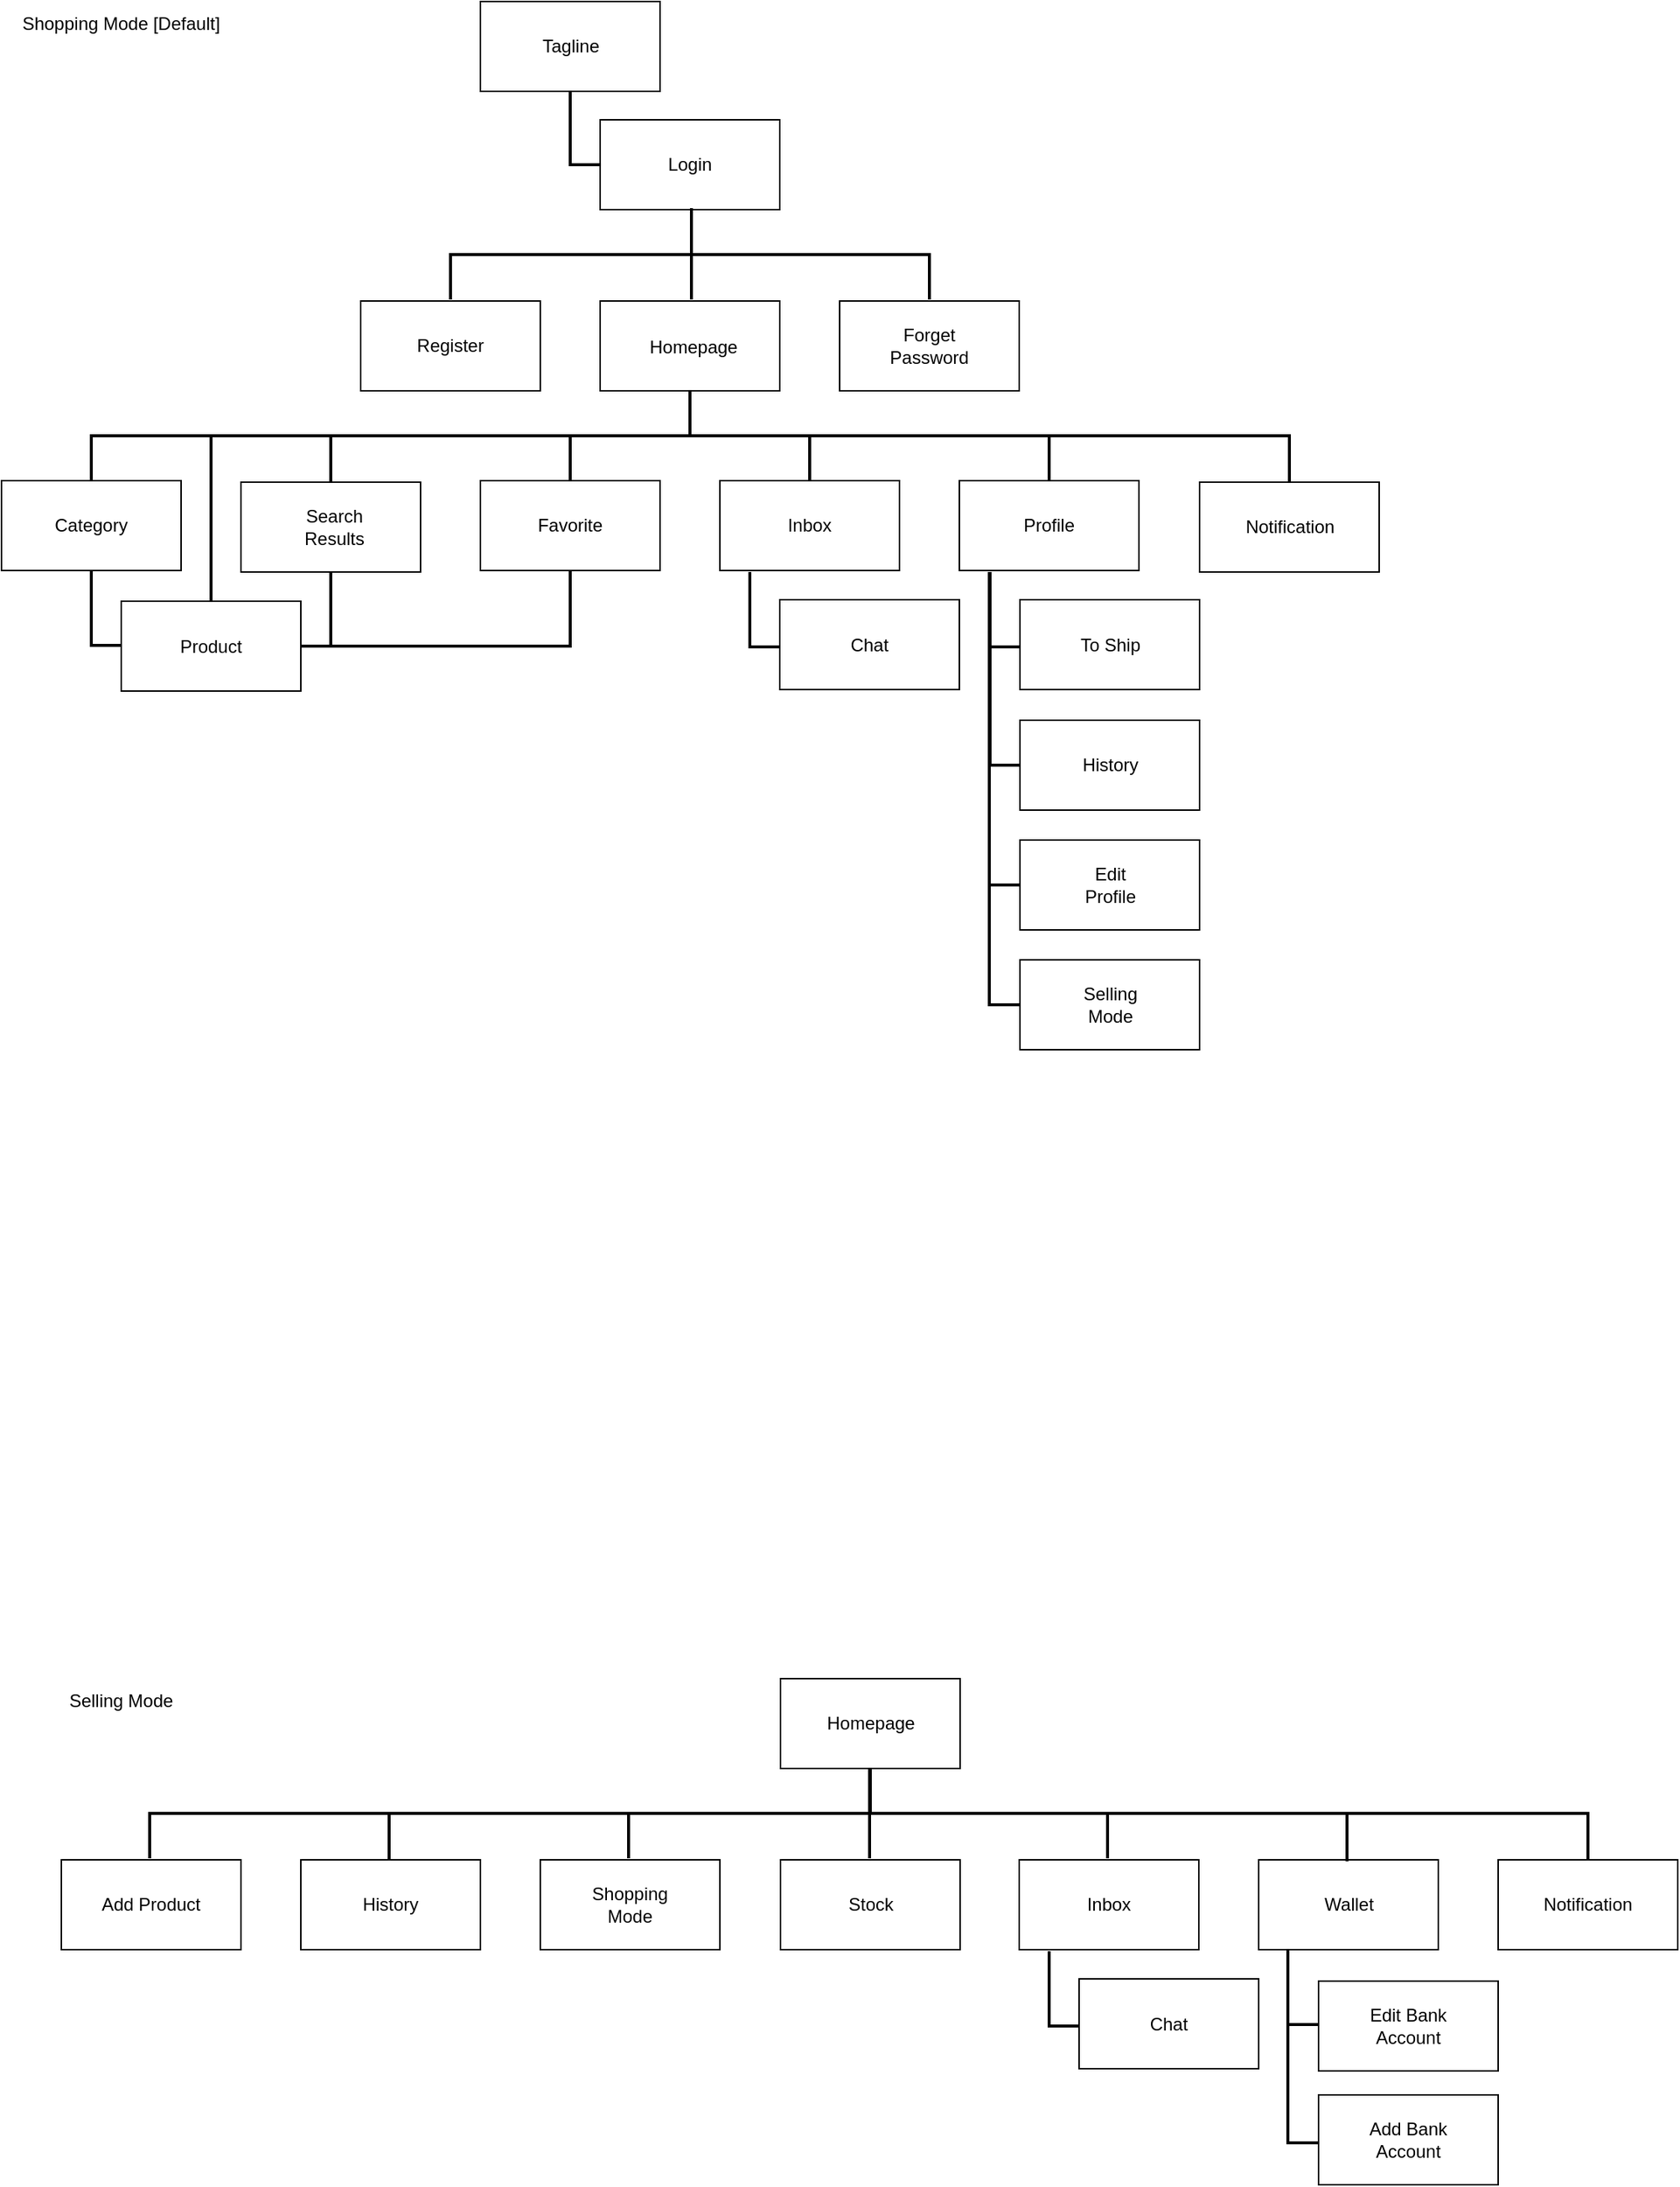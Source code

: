<mxfile version="23.0.2" type="device">
  <diagram name="Page-1" id="lIRqyHxC0R3AH6KVQ2DP">
    <mxGraphModel dx="2726" dy="1780" grid="1" gridSize="10" guides="1" tooltips="1" connect="1" arrows="1" fold="1" page="1" pageScale="1" pageWidth="1654" pageHeight="1169" math="0" shadow="0">
      <root>
        <mxCell id="0" />
        <mxCell id="1" parent="0" />
        <mxCell id="brxClrzuQZExlbl_WFOc-2" value="" style="rounded=0;whiteSpace=wrap;html=1;" parent="1" vertex="1">
          <mxGeometry x="400" y="80" width="120" height="60" as="geometry" />
        </mxCell>
        <mxCell id="brxClrzuQZExlbl_WFOc-3" value="Tagline" style="text;html=1;strokeColor=none;fillColor=none;align=center;verticalAlign=middle;whiteSpace=wrap;rounded=0;" parent="1" vertex="1">
          <mxGeometry x="431.5" y="95" width="57" height="30" as="geometry" />
        </mxCell>
        <mxCell id="brxClrzuQZExlbl_WFOc-4" value="" style="rounded=0;whiteSpace=wrap;html=1;" parent="1" vertex="1">
          <mxGeometry x="480" y="159" width="120" height="60" as="geometry" />
        </mxCell>
        <mxCell id="brxClrzuQZExlbl_WFOc-5" value="Login" style="text;html=1;strokeColor=none;fillColor=none;align=center;verticalAlign=middle;whiteSpace=wrap;rounded=0;" parent="1" vertex="1">
          <mxGeometry x="510" y="174" width="60" height="30" as="geometry" />
        </mxCell>
        <mxCell id="brxClrzuQZExlbl_WFOc-6" value="" style="rounded=0;whiteSpace=wrap;html=1;" parent="1" vertex="1">
          <mxGeometry x="320" y="280" width="120" height="60" as="geometry" />
        </mxCell>
        <mxCell id="brxClrzuQZExlbl_WFOc-7" value="Register" style="text;html=1;strokeColor=none;fillColor=none;align=center;verticalAlign=middle;whiteSpace=wrap;rounded=0;" parent="1" vertex="1">
          <mxGeometry x="350" y="295" width="60" height="30" as="geometry" />
        </mxCell>
        <mxCell id="brxClrzuQZExlbl_WFOc-8" value="" style="rounded=0;whiteSpace=wrap;html=1;" parent="1" vertex="1">
          <mxGeometry x="480" y="280" width="120" height="60" as="geometry" />
        </mxCell>
        <mxCell id="MwOp3cHE7a-F9lENikX7-23" value="" style="edgeStyle=orthogonalEdgeStyle;rounded=0;orthogonalLoop=1;jettySize=auto;html=1;exitX=0.5;exitY=1;exitDx=0;exitDy=0;endArrow=none;endFill=0;strokeWidth=2;" edge="1" parent="1" source="brxClrzuQZExlbl_WFOc-8" target="MwOp3cHE7a-F9lENikX7-7">
          <mxGeometry relative="1" as="geometry">
            <mxPoint x="543" y="363" as="sourcePoint" />
            <Array as="points">
              <mxPoint x="540" y="370" />
              <mxPoint x="620" y="370" />
            </Array>
          </mxGeometry>
        </mxCell>
        <mxCell id="brxClrzuQZExlbl_WFOc-9" value="Homepage" style="text;html=1;strokeColor=none;fillColor=none;align=center;verticalAlign=middle;whiteSpace=wrap;rounded=0;" parent="1" vertex="1">
          <mxGeometry x="495" y="295" width="95" height="31.67" as="geometry" />
        </mxCell>
        <mxCell id="brxClrzuQZExlbl_WFOc-10" value="" style="rounded=0;whiteSpace=wrap;html=1;" parent="1" vertex="1">
          <mxGeometry x="80" y="400" width="120" height="60" as="geometry" />
        </mxCell>
        <mxCell id="brxClrzuQZExlbl_WFOc-11" value="Category" style="text;html=1;strokeColor=none;fillColor=none;align=center;verticalAlign=middle;whiteSpace=wrap;rounded=0;" parent="1" vertex="1">
          <mxGeometry x="110" y="415" width="60" height="30" as="geometry" />
        </mxCell>
        <mxCell id="brxClrzuQZExlbl_WFOc-12" value="" style="rounded=0;whiteSpace=wrap;html=1;" parent="1" vertex="1">
          <mxGeometry x="240" y="401" width="120" height="60" as="geometry" />
        </mxCell>
        <mxCell id="brxClrzuQZExlbl_WFOc-13" value="Search Results" style="text;html=1;strokeColor=none;fillColor=none;align=center;verticalAlign=middle;whiteSpace=wrap;rounded=0;" parent="1" vertex="1">
          <mxGeometry x="265" y="414.93" width="75" height="32.14" as="geometry" />
        </mxCell>
        <mxCell id="brxClrzuQZExlbl_WFOc-14" value="" style="rounded=0;whiteSpace=wrap;html=1;" parent="1" vertex="1">
          <mxGeometry x="880.5" y="401" width="120" height="60" as="geometry" />
        </mxCell>
        <mxCell id="brxClrzuQZExlbl_WFOc-15" value="Notification" style="text;html=1;strokeColor=none;fillColor=none;align=center;verticalAlign=middle;whiteSpace=wrap;rounded=0;" parent="1" vertex="1">
          <mxGeometry x="905.5" y="416" width="70" height="30" as="geometry" />
        </mxCell>
        <mxCell id="brxClrzuQZExlbl_WFOc-16" value="" style="rounded=0;whiteSpace=wrap;html=1;" parent="1" vertex="1">
          <mxGeometry x="400" y="400" width="120" height="60" as="geometry" />
        </mxCell>
        <mxCell id="brxClrzuQZExlbl_WFOc-17" value="Favorite" style="text;html=1;strokeColor=none;fillColor=none;align=center;verticalAlign=middle;whiteSpace=wrap;rounded=0;" parent="1" vertex="1">
          <mxGeometry x="430" y="415" width="60" height="30" as="geometry" />
        </mxCell>
        <mxCell id="brxClrzuQZExlbl_WFOc-18" value="" style="rounded=0;whiteSpace=wrap;html=1;" parent="1" vertex="1">
          <mxGeometry x="600.5" y="1200" width="120" height="60" as="geometry" />
        </mxCell>
        <mxCell id="brxClrzuQZExlbl_WFOc-19" value="Homepage" style="text;html=1;strokeColor=none;fillColor=none;align=center;verticalAlign=middle;whiteSpace=wrap;rounded=0;" parent="1" vertex="1">
          <mxGeometry x="620.5" y="1215" width="80" height="30" as="geometry" />
        </mxCell>
        <mxCell id="brxClrzuQZExlbl_WFOc-20" value="" style="rounded=0;whiteSpace=wrap;html=1;" parent="1" vertex="1">
          <mxGeometry x="600" y="479.5" width="120" height="60" as="geometry" />
        </mxCell>
        <mxCell id="brxClrzuQZExlbl_WFOc-21" value="Chat" style="text;html=1;strokeColor=none;fillColor=none;align=center;verticalAlign=middle;whiteSpace=wrap;rounded=0;" parent="1" vertex="1">
          <mxGeometry x="630" y="494.5" width="60" height="30" as="geometry" />
        </mxCell>
        <mxCell id="brxClrzuQZExlbl_WFOc-22" value="" style="rounded=0;whiteSpace=wrap;html=1;" parent="1" vertex="1">
          <mxGeometry x="600.5" y="1321" width="120" height="60" as="geometry" />
        </mxCell>
        <mxCell id="brxClrzuQZExlbl_WFOc-23" value="Stock" style="text;html=1;strokeColor=none;fillColor=none;align=center;verticalAlign=middle;whiteSpace=wrap;rounded=0;" parent="1" vertex="1">
          <mxGeometry x="630.5" y="1336" width="60" height="30" as="geometry" />
        </mxCell>
        <mxCell id="brxClrzuQZExlbl_WFOc-24" value="" style="rounded=0;whiteSpace=wrap;html=1;" parent="1" vertex="1">
          <mxGeometry x="160" y="480.5" width="120" height="60" as="geometry" />
        </mxCell>
        <mxCell id="brxClrzuQZExlbl_WFOc-28" value="" style="rounded=0;whiteSpace=wrap;html=1;" parent="1" vertex="1">
          <mxGeometry x="760.5" y="560" width="120" height="60" as="geometry" />
        </mxCell>
        <mxCell id="brxClrzuQZExlbl_WFOc-29" value="History" style="text;html=1;strokeColor=none;fillColor=none;align=center;verticalAlign=middle;whiteSpace=wrap;rounded=0;" parent="1" vertex="1">
          <mxGeometry x="790.5" y="575" width="60" height="30" as="geometry" />
        </mxCell>
        <mxCell id="brxClrzuQZExlbl_WFOc-30" value="" style="rounded=0;whiteSpace=wrap;html=1;" parent="1" vertex="1">
          <mxGeometry x="920" y="1321" width="120" height="60" as="geometry" />
        </mxCell>
        <mxCell id="brxClrzuQZExlbl_WFOc-31" value="Wallet" style="text;html=1;strokeColor=none;fillColor=none;align=center;verticalAlign=middle;whiteSpace=wrap;rounded=0;" parent="1" vertex="1">
          <mxGeometry x="943.5" y="1336" width="73" height="30" as="geometry" />
        </mxCell>
        <mxCell id="brxClrzuQZExlbl_WFOc-32" value="" style="rounded=0;whiteSpace=wrap;html=1;" parent="1" vertex="1">
          <mxGeometry x="280" y="1321" width="120" height="60" as="geometry" />
        </mxCell>
        <mxCell id="brxClrzuQZExlbl_WFOc-33" value="History" style="text;html=1;strokeColor=none;fillColor=none;align=center;verticalAlign=middle;whiteSpace=wrap;rounded=0;" parent="1" vertex="1">
          <mxGeometry x="310" y="1336" width="60" height="30" as="geometry" />
        </mxCell>
        <mxCell id="brxClrzuQZExlbl_WFOc-34" value="" style="rounded=0;whiteSpace=wrap;html=1;" parent="1" vertex="1">
          <mxGeometry x="440" y="1321" width="120" height="60" as="geometry" />
        </mxCell>
        <mxCell id="brxClrzuQZExlbl_WFOc-35" value="Shopping Mode" style="text;html=1;strokeColor=none;fillColor=none;align=center;verticalAlign=middle;whiteSpace=wrap;rounded=0;" parent="1" vertex="1">
          <mxGeometry x="470" y="1336" width="60" height="30" as="geometry" />
        </mxCell>
        <mxCell id="brxClrzuQZExlbl_WFOc-36" value="" style="rounded=0;whiteSpace=wrap;html=1;" parent="1" vertex="1">
          <mxGeometry x="960" y="1402" width="120" height="60" as="geometry" />
        </mxCell>
        <mxCell id="brxClrzuQZExlbl_WFOc-37" value="Edit Bank Account" style="text;html=1;strokeColor=none;fillColor=none;align=center;verticalAlign=middle;whiteSpace=wrap;rounded=0;" parent="1" vertex="1">
          <mxGeometry x="980" y="1417" width="80" height="30" as="geometry" />
        </mxCell>
        <mxCell id="brxClrzuQZExlbl_WFOc-25" value="Product" style="text;html=1;strokeColor=none;fillColor=none;align=center;verticalAlign=middle;whiteSpace=wrap;rounded=0;" parent="1" vertex="1">
          <mxGeometry x="190" y="498" width="60" height="25" as="geometry" />
        </mxCell>
        <mxCell id="MwOp3cHE7a-F9lENikX7-1" value="" style="endArrow=none;html=1;rounded=0;strokeWidth=2;edgeStyle=orthogonalEdgeStyle;exitX=0;exitY=0.5;exitDx=0;exitDy=0;entryX=0.5;entryY=1;entryDx=0;entryDy=0;" edge="1" parent="1" target="brxClrzuQZExlbl_WFOc-2">
          <mxGeometry width="50" height="50" relative="1" as="geometry">
            <mxPoint x="480" y="189" as="sourcePoint" />
            <mxPoint x="446" y="174" as="targetPoint" />
            <Array as="points">
              <mxPoint x="460" y="189" />
            </Array>
          </mxGeometry>
        </mxCell>
        <mxCell id="MwOp3cHE7a-F9lENikX7-2" value="" style="rounded=0;whiteSpace=wrap;html=1;" vertex="1" parent="1">
          <mxGeometry x="640" y="280" width="120" height="60" as="geometry" />
        </mxCell>
        <mxCell id="MwOp3cHE7a-F9lENikX7-3" value="Forget Password" style="text;html=1;strokeColor=none;fillColor=none;align=center;verticalAlign=middle;whiteSpace=wrap;rounded=0;" vertex="1" parent="1">
          <mxGeometry x="670" y="295" width="60" height="30" as="geometry" />
        </mxCell>
        <mxCell id="MwOp3cHE7a-F9lENikX7-7" value="" style="rounded=0;whiteSpace=wrap;html=1;" vertex="1" parent="1">
          <mxGeometry x="560" y="400" width="120" height="60" as="geometry" />
        </mxCell>
        <mxCell id="MwOp3cHE7a-F9lENikX7-8" value="Inbox" style="text;html=1;strokeColor=none;fillColor=none;align=center;verticalAlign=middle;whiteSpace=wrap;rounded=0;" vertex="1" parent="1">
          <mxGeometry x="590" y="415" width="60" height="30" as="geometry" />
        </mxCell>
        <mxCell id="MwOp3cHE7a-F9lENikX7-9" value="" style="rounded=0;whiteSpace=wrap;html=1;" vertex="1" parent="1">
          <mxGeometry x="720" y="400" width="120" height="60" as="geometry" />
        </mxCell>
        <mxCell id="MwOp3cHE7a-F9lENikX7-10" value="Profile" style="text;html=1;strokeColor=none;fillColor=none;align=center;verticalAlign=middle;whiteSpace=wrap;rounded=0;" vertex="1" parent="1">
          <mxGeometry x="750" y="415" width="60" height="30" as="geometry" />
        </mxCell>
        <mxCell id="MwOp3cHE7a-F9lENikX7-11" value="" style="rounded=0;whiteSpace=wrap;html=1;" vertex="1" parent="1">
          <mxGeometry x="960" y="1478" width="120" height="60" as="geometry" />
        </mxCell>
        <mxCell id="MwOp3cHE7a-F9lENikX7-12" value="Add Bank Account" style="text;html=1;strokeColor=none;fillColor=none;align=center;verticalAlign=middle;whiteSpace=wrap;rounded=0;" vertex="1" parent="1">
          <mxGeometry x="980" y="1493" width="80" height="30" as="geometry" />
        </mxCell>
        <mxCell id="MwOp3cHE7a-F9lENikX7-13" value="" style="rounded=0;whiteSpace=wrap;html=1;" vertex="1" parent="1">
          <mxGeometry x="120" y="1321" width="120" height="60" as="geometry" />
        </mxCell>
        <mxCell id="MwOp3cHE7a-F9lENikX7-14" value="Add Product" style="text;html=1;strokeColor=none;fillColor=none;align=center;verticalAlign=middle;whiteSpace=wrap;rounded=0;" vertex="1" parent="1">
          <mxGeometry x="140" y="1336" width="80" height="30" as="geometry" />
        </mxCell>
        <mxCell id="MwOp3cHE7a-F9lENikX7-17" value="" style="rounded=0;whiteSpace=wrap;html=1;" vertex="1" parent="1">
          <mxGeometry x="760.5" y="720" width="120" height="60" as="geometry" />
        </mxCell>
        <mxCell id="MwOp3cHE7a-F9lENikX7-18" value="Selling Mode" style="text;html=1;strokeColor=none;fillColor=none;align=center;verticalAlign=middle;whiteSpace=wrap;rounded=0;" vertex="1" parent="1">
          <mxGeometry x="790.5" y="735" width="60" height="30" as="geometry" />
        </mxCell>
        <mxCell id="MwOp3cHE7a-F9lENikX7-19" value="" style="rounded=0;whiteSpace=wrap;html=1;" vertex="1" parent="1">
          <mxGeometry x="760.5" y="640" width="120" height="60" as="geometry" />
        </mxCell>
        <mxCell id="MwOp3cHE7a-F9lENikX7-20" value="Edit Profile" style="text;html=1;strokeColor=none;fillColor=none;align=center;verticalAlign=middle;whiteSpace=wrap;rounded=0;" vertex="1" parent="1">
          <mxGeometry x="790.5" y="655" width="60" height="30" as="geometry" />
        </mxCell>
        <mxCell id="MwOp3cHE7a-F9lENikX7-21" value="" style="rounded=0;whiteSpace=wrap;html=1;" vertex="1" parent="1">
          <mxGeometry x="760.5" y="479.5" width="120" height="60" as="geometry" />
        </mxCell>
        <mxCell id="MwOp3cHE7a-F9lENikX7-22" value="To Ship" style="text;html=1;strokeColor=none;fillColor=none;align=center;verticalAlign=middle;whiteSpace=wrap;rounded=0;" vertex="1" parent="1">
          <mxGeometry x="790.5" y="494.5" width="60" height="30" as="geometry" />
        </mxCell>
        <mxCell id="MwOp3cHE7a-F9lENikX7-24" value="" style="edgeStyle=orthogonalEdgeStyle;rounded=0;orthogonalLoop=1;jettySize=auto;html=1;endArrow=none;endFill=0;entryX=0.5;entryY=0;entryDx=0;entryDy=0;strokeWidth=2;" edge="1" parent="1" target="MwOp3cHE7a-F9lENikX7-9">
          <mxGeometry relative="1" as="geometry">
            <mxPoint x="540" y="340" as="sourcePoint" />
            <mxPoint x="630" y="410" as="targetPoint" />
            <Array as="points">
              <mxPoint x="540" y="370" />
              <mxPoint x="780" y="370" />
            </Array>
          </mxGeometry>
        </mxCell>
        <mxCell id="MwOp3cHE7a-F9lENikX7-25" value="" style="edgeStyle=orthogonalEdgeStyle;rounded=0;orthogonalLoop=1;jettySize=auto;html=1;endArrow=none;endFill=0;entryX=0.5;entryY=0;entryDx=0;entryDy=0;strokeWidth=2;" edge="1" parent="1" target="brxClrzuQZExlbl_WFOc-14">
          <mxGeometry relative="1" as="geometry">
            <mxPoint x="540" y="350" as="sourcePoint" />
            <mxPoint x="640" y="420" as="targetPoint" />
            <Array as="points">
              <mxPoint x="540" y="370" />
              <mxPoint x="940" y="370" />
            </Array>
          </mxGeometry>
        </mxCell>
        <mxCell id="MwOp3cHE7a-F9lENikX7-26" value="" style="edgeStyle=orthogonalEdgeStyle;rounded=0;orthogonalLoop=1;jettySize=auto;html=1;exitX=0.5;exitY=1;exitDx=0;exitDy=0;endArrow=none;endFill=0;strokeWidth=2;entryX=0.5;entryY=0;entryDx=0;entryDy=0;" edge="1" parent="1" source="brxClrzuQZExlbl_WFOc-8" target="brxClrzuQZExlbl_WFOc-16">
          <mxGeometry relative="1" as="geometry">
            <mxPoint x="550" y="350" as="sourcePoint" />
            <mxPoint x="630" y="410" as="targetPoint" />
            <Array as="points">
              <mxPoint x="540" y="370" />
              <mxPoint x="460" y="370" />
            </Array>
          </mxGeometry>
        </mxCell>
        <mxCell id="MwOp3cHE7a-F9lENikX7-27" value="" style="edgeStyle=orthogonalEdgeStyle;rounded=0;orthogonalLoop=1;jettySize=auto;html=1;exitX=0.5;exitY=1;exitDx=0;exitDy=0;endArrow=none;endFill=0;strokeWidth=2;entryX=0.5;entryY=0;entryDx=0;entryDy=0;" edge="1" parent="1" source="brxClrzuQZExlbl_WFOc-8" target="brxClrzuQZExlbl_WFOc-12">
          <mxGeometry relative="1" as="geometry">
            <mxPoint x="560" y="360" as="sourcePoint" />
            <mxPoint x="640" y="420" as="targetPoint" />
            <Array as="points">
              <mxPoint x="540" y="370" />
              <mxPoint x="300" y="370" />
            </Array>
          </mxGeometry>
        </mxCell>
        <mxCell id="MwOp3cHE7a-F9lENikX7-28" value="" style="edgeStyle=orthogonalEdgeStyle;rounded=0;orthogonalLoop=1;jettySize=auto;html=1;endArrow=none;endFill=0;strokeWidth=2;entryX=0.5;entryY=0;entryDx=0;entryDy=0;" edge="1" parent="1" target="brxClrzuQZExlbl_WFOc-10">
          <mxGeometry relative="1" as="geometry">
            <mxPoint x="540" y="340" as="sourcePoint" />
            <mxPoint x="470" y="410" as="targetPoint" />
            <Array as="points">
              <mxPoint x="540" y="370" />
              <mxPoint x="140" y="370" />
            </Array>
          </mxGeometry>
        </mxCell>
        <mxCell id="MwOp3cHE7a-F9lENikX7-29" value="" style="edgeStyle=orthogonalEdgeStyle;rounded=0;orthogonalLoop=1;jettySize=auto;html=1;endArrow=none;endFill=0;strokeWidth=2;entryX=0.5;entryY=0;entryDx=0;entryDy=0;" edge="1" parent="1" target="brxClrzuQZExlbl_WFOc-24">
          <mxGeometry relative="1" as="geometry">
            <mxPoint x="540" y="340" as="sourcePoint" />
            <mxPoint x="150" y="410" as="targetPoint" />
            <Array as="points">
              <mxPoint x="540" y="370" />
              <mxPoint x="220" y="370" />
            </Array>
          </mxGeometry>
        </mxCell>
        <mxCell id="MwOp3cHE7a-F9lENikX7-33" value="" style="edgeStyle=orthogonalEdgeStyle;rounded=0;orthogonalLoop=1;jettySize=auto;html=1;endArrow=none;endFill=0;strokeWidth=2;exitX=0.5;exitY=1;exitDx=0;exitDy=0;" edge="1" parent="1" source="brxClrzuQZExlbl_WFOc-10">
          <mxGeometry relative="1" as="geometry">
            <mxPoint x="550" y="350" as="sourcePoint" />
            <mxPoint x="160" y="510" as="targetPoint" />
            <Array as="points">
              <mxPoint x="140" y="510" />
              <mxPoint x="160" y="510" />
            </Array>
          </mxGeometry>
        </mxCell>
        <mxCell id="MwOp3cHE7a-F9lENikX7-35" value="" style="edgeStyle=orthogonalEdgeStyle;rounded=0;orthogonalLoop=1;jettySize=auto;html=1;endArrow=none;endFill=0;strokeWidth=2;exitX=0.5;exitY=1;exitDx=0;exitDy=0;entryX=1;entryY=0.5;entryDx=0;entryDy=0;" edge="1" parent="1" source="brxClrzuQZExlbl_WFOc-12" target="brxClrzuQZExlbl_WFOc-24">
          <mxGeometry relative="1" as="geometry">
            <mxPoint x="302.5" y="460" as="sourcePoint" />
            <mxPoint x="322.5" y="510" as="targetPoint" />
            <Array as="points">
              <mxPoint x="300" y="511" />
            </Array>
          </mxGeometry>
        </mxCell>
        <mxCell id="MwOp3cHE7a-F9lENikX7-36" value="" style="edgeStyle=orthogonalEdgeStyle;rounded=0;orthogonalLoop=1;jettySize=auto;html=1;endArrow=none;endFill=0;strokeWidth=2;exitX=0.5;exitY=1;exitDx=0;exitDy=0;entryX=1;entryY=0.5;entryDx=0;entryDy=0;" edge="1" parent="1" source="brxClrzuQZExlbl_WFOc-16" target="brxClrzuQZExlbl_WFOc-24">
          <mxGeometry relative="1" as="geometry">
            <mxPoint x="460" y="460" as="sourcePoint" />
            <mxPoint x="440" y="510" as="targetPoint" />
            <Array as="points">
              <mxPoint x="460" y="511" />
            </Array>
          </mxGeometry>
        </mxCell>
        <mxCell id="MwOp3cHE7a-F9lENikX7-37" value="" style="edgeStyle=orthogonalEdgeStyle;rounded=0;orthogonalLoop=1;jettySize=auto;html=1;endArrow=none;endFill=0;strokeWidth=2;exitX=0.5;exitY=1;exitDx=0;exitDy=0;" edge="1" parent="1">
          <mxGeometry relative="1" as="geometry">
            <mxPoint x="580" y="461" as="sourcePoint" />
            <mxPoint x="600" y="511" as="targetPoint" />
            <Array as="points">
              <mxPoint x="580" y="511" />
              <mxPoint x="600" y="511" />
            </Array>
          </mxGeometry>
        </mxCell>
        <mxCell id="MwOp3cHE7a-F9lENikX7-38" value="" style="edgeStyle=orthogonalEdgeStyle;rounded=0;orthogonalLoop=1;jettySize=auto;html=1;endArrow=none;endFill=0;strokeWidth=2;exitX=0.5;exitY=1;exitDx=0;exitDy=0;" edge="1" parent="1">
          <mxGeometry relative="1" as="geometry">
            <mxPoint x="740.5" y="461" as="sourcePoint" />
            <mxPoint x="760.5" y="511" as="targetPoint" />
            <Array as="points">
              <mxPoint x="740.5" y="511" />
              <mxPoint x="760.5" y="511" />
            </Array>
          </mxGeometry>
        </mxCell>
        <mxCell id="MwOp3cHE7a-F9lENikX7-39" value="" style="edgeStyle=orthogonalEdgeStyle;rounded=0;orthogonalLoop=1;jettySize=auto;html=1;endArrow=none;endFill=0;strokeWidth=2;exitX=0.5;exitY=1;exitDx=0;exitDy=0;entryX=0;entryY=0.5;entryDx=0;entryDy=0;" edge="1" parent="1" target="brxClrzuQZExlbl_WFOc-28">
          <mxGeometry relative="1" as="geometry">
            <mxPoint x="740.5" y="461" as="sourcePoint" />
            <mxPoint x="760.5" y="511" as="targetPoint" />
            <Array as="points">
              <mxPoint x="741" y="590" />
            </Array>
          </mxGeometry>
        </mxCell>
        <mxCell id="MwOp3cHE7a-F9lENikX7-40" value="" style="edgeStyle=orthogonalEdgeStyle;rounded=0;orthogonalLoop=1;jettySize=auto;html=1;endArrow=none;endFill=0;strokeWidth=2;exitX=0.5;exitY=1;exitDx=0;exitDy=0;entryX=0;entryY=0.5;entryDx=0;entryDy=0;" edge="1" parent="1" target="MwOp3cHE7a-F9lENikX7-19">
          <mxGeometry relative="1" as="geometry">
            <mxPoint x="740" y="461" as="sourcePoint" />
            <mxPoint x="761" y="680" as="targetPoint" />
            <Array as="points">
              <mxPoint x="740" y="670" />
            </Array>
          </mxGeometry>
        </mxCell>
        <mxCell id="MwOp3cHE7a-F9lENikX7-41" value="" style="edgeStyle=orthogonalEdgeStyle;rounded=0;orthogonalLoop=1;jettySize=auto;html=1;endArrow=none;endFill=0;strokeWidth=2;exitX=0.5;exitY=1;exitDx=0;exitDy=0;entryX=0;entryY=0.5;entryDx=0;entryDy=0;" edge="1" parent="1" target="MwOp3cHE7a-F9lENikX7-17">
          <mxGeometry relative="1" as="geometry">
            <mxPoint x="740" y="461" as="sourcePoint" />
            <mxPoint x="760.5" y="590" as="targetPoint" />
            <Array as="points">
              <mxPoint x="740" y="750" />
            </Array>
          </mxGeometry>
        </mxCell>
        <mxCell id="MwOp3cHE7a-F9lENikX7-43" value="" style="rounded=0;whiteSpace=wrap;html=1;" vertex="1" parent="1">
          <mxGeometry x="800" y="1400.5" width="120" height="60" as="geometry" />
        </mxCell>
        <mxCell id="MwOp3cHE7a-F9lENikX7-44" value="Chat" style="text;html=1;strokeColor=none;fillColor=none;align=center;verticalAlign=middle;whiteSpace=wrap;rounded=0;" vertex="1" parent="1">
          <mxGeometry x="830" y="1415.5" width="60" height="30" as="geometry" />
        </mxCell>
        <mxCell id="MwOp3cHE7a-F9lENikX7-45" value="" style="rounded=0;whiteSpace=wrap;html=1;" vertex="1" parent="1">
          <mxGeometry x="760" y="1321" width="120" height="60" as="geometry" />
        </mxCell>
        <mxCell id="MwOp3cHE7a-F9lENikX7-46" value="Inbox" style="text;html=1;strokeColor=none;fillColor=none;align=center;verticalAlign=middle;whiteSpace=wrap;rounded=0;" vertex="1" parent="1">
          <mxGeometry x="790" y="1336" width="60" height="30" as="geometry" />
        </mxCell>
        <mxCell id="MwOp3cHE7a-F9lENikX7-47" value="" style="edgeStyle=orthogonalEdgeStyle;rounded=0;orthogonalLoop=1;jettySize=auto;html=1;endArrow=none;endFill=0;strokeWidth=2;exitX=0.5;exitY=1;exitDx=0;exitDy=0;" edge="1" parent="1">
          <mxGeometry relative="1" as="geometry">
            <mxPoint x="780" y="1382" as="sourcePoint" />
            <mxPoint x="800" y="1432" as="targetPoint" />
            <Array as="points">
              <mxPoint x="780" y="1432" />
              <mxPoint x="800" y="1432" />
            </Array>
          </mxGeometry>
        </mxCell>
        <mxCell id="MwOp3cHE7a-F9lENikX7-48" value="" style="rounded=0;whiteSpace=wrap;html=1;" vertex="1" parent="1">
          <mxGeometry x="1080" y="1321" width="120" height="60" as="geometry" />
        </mxCell>
        <mxCell id="MwOp3cHE7a-F9lENikX7-49" value="Notification" style="text;html=1;strokeColor=none;fillColor=none;align=center;verticalAlign=middle;whiteSpace=wrap;rounded=0;" vertex="1" parent="1">
          <mxGeometry x="1105" y="1336" width="70" height="30" as="geometry" />
        </mxCell>
        <mxCell id="MwOp3cHE7a-F9lENikX7-51" value="" style="edgeStyle=orthogonalEdgeStyle;rounded=0;orthogonalLoop=1;jettySize=auto;html=1;endArrow=none;endFill=0;strokeWidth=2;exitX=0.5;exitY=1;exitDx=0;exitDy=0;" edge="1" parent="1">
          <mxGeometry relative="1" as="geometry">
            <mxPoint x="939.5" y="1381" as="sourcePoint" />
            <mxPoint x="959.5" y="1431" as="targetPoint" />
            <Array as="points">
              <mxPoint x="939.5" y="1431" />
              <mxPoint x="959.5" y="1431" />
            </Array>
          </mxGeometry>
        </mxCell>
        <mxCell id="MwOp3cHE7a-F9lENikX7-52" value="" style="edgeStyle=orthogonalEdgeStyle;rounded=0;orthogonalLoop=1;jettySize=auto;html=1;endArrow=none;endFill=0;strokeWidth=2;exitX=0.5;exitY=1;exitDx=0;exitDy=0;entryX=0;entryY=0.5;entryDx=0;entryDy=0;" edge="1" parent="1">
          <mxGeometry relative="1" as="geometry">
            <mxPoint x="939.5" y="1381" as="sourcePoint" />
            <mxPoint x="960" y="1510" as="targetPoint" />
            <Array as="points">
              <mxPoint x="940" y="1510" />
            </Array>
          </mxGeometry>
        </mxCell>
        <mxCell id="MwOp3cHE7a-F9lENikX7-53" value="" style="edgeStyle=orthogonalEdgeStyle;rounded=0;orthogonalLoop=1;jettySize=auto;html=1;endArrow=none;endFill=0;strokeWidth=2;" edge="1" parent="1">
          <mxGeometry relative="1" as="geometry">
            <mxPoint x="660" y="1270" as="sourcePoint" />
            <mxPoint x="660" y="1320" as="targetPoint" />
            <Array as="points">
              <mxPoint x="660" y="1310" />
              <mxPoint x="660" y="1310" />
            </Array>
          </mxGeometry>
        </mxCell>
        <mxCell id="MwOp3cHE7a-F9lENikX7-54" value="" style="edgeStyle=orthogonalEdgeStyle;rounded=0;orthogonalLoop=1;jettySize=auto;html=1;endArrow=none;endFill=0;entryX=0.5;entryY=0;entryDx=0;entryDy=0;strokeWidth=2;" edge="1" parent="1" source="brxClrzuQZExlbl_WFOc-18">
          <mxGeometry relative="1" as="geometry">
            <mxPoint x="579" y="1260" as="sourcePoint" />
            <mxPoint x="819" y="1320" as="targetPoint" />
            <Array as="points">
              <mxPoint x="661" y="1290" />
              <mxPoint x="819" y="1290" />
            </Array>
          </mxGeometry>
        </mxCell>
        <mxCell id="MwOp3cHE7a-F9lENikX7-55" value="" style="edgeStyle=orthogonalEdgeStyle;rounded=0;orthogonalLoop=1;jettySize=auto;html=1;endArrow=none;endFill=0;entryX=0.5;entryY=0;entryDx=0;entryDy=0;strokeWidth=2;exitX=0.5;exitY=1;exitDx=0;exitDy=0;" edge="1" parent="1" source="brxClrzuQZExlbl_WFOc-18">
          <mxGeometry relative="1" as="geometry">
            <mxPoint x="579" y="1270" as="sourcePoint" />
            <mxPoint x="980" y="1321" as="targetPoint" />
            <Array as="points">
              <mxPoint x="660" y="1270" />
              <mxPoint x="660" y="1270" />
              <mxPoint x="660" y="1290" />
              <mxPoint x="979" y="1290" />
              <mxPoint x="979" y="1321" />
            </Array>
          </mxGeometry>
        </mxCell>
        <mxCell id="MwOp3cHE7a-F9lENikX7-56" value="" style="edgeStyle=orthogonalEdgeStyle;rounded=0;orthogonalLoop=1;jettySize=auto;html=1;endArrow=none;endFill=0;strokeWidth=2;entryX=0.5;entryY=0;entryDx=0;entryDy=0;" edge="1" parent="1">
          <mxGeometry relative="1" as="geometry">
            <mxPoint x="660" y="1260" as="sourcePoint" />
            <mxPoint x="499" y="1320" as="targetPoint" />
            <Array as="points">
              <mxPoint x="660" y="1260" />
              <mxPoint x="660" y="1290" />
              <mxPoint x="499" y="1290" />
            </Array>
          </mxGeometry>
        </mxCell>
        <mxCell id="MwOp3cHE7a-F9lENikX7-57" value="" style="edgeStyle=orthogonalEdgeStyle;rounded=0;orthogonalLoop=1;jettySize=auto;html=1;exitX=0.5;exitY=1;exitDx=0;exitDy=0;endArrow=none;endFill=0;strokeWidth=2;entryX=0.5;entryY=0;entryDx=0;entryDy=0;" edge="1" parent="1" source="brxClrzuQZExlbl_WFOc-18">
          <mxGeometry relative="1" as="geometry">
            <mxPoint x="579" y="1260" as="sourcePoint" />
            <mxPoint x="339" y="1321" as="targetPoint" />
            <Array as="points">
              <mxPoint x="660" y="1290" />
              <mxPoint x="339" y="1290" />
            </Array>
          </mxGeometry>
        </mxCell>
        <mxCell id="MwOp3cHE7a-F9lENikX7-58" value="" style="edgeStyle=orthogonalEdgeStyle;rounded=0;orthogonalLoop=1;jettySize=auto;html=1;endArrow=none;endFill=0;strokeWidth=2;entryX=0.5;entryY=0;entryDx=0;entryDy=0;exitX=0.5;exitY=1;exitDx=0;exitDy=0;" edge="1" parent="1" source="brxClrzuQZExlbl_WFOc-18">
          <mxGeometry relative="1" as="geometry">
            <mxPoint x="579" y="1260" as="sourcePoint" />
            <mxPoint x="179" y="1320" as="targetPoint" />
            <Array as="points">
              <mxPoint x="661" y="1290" />
              <mxPoint x="179" y="1290" />
            </Array>
          </mxGeometry>
        </mxCell>
        <mxCell id="MwOp3cHE7a-F9lENikX7-59" value="" style="edgeStyle=orthogonalEdgeStyle;rounded=0;orthogonalLoop=1;jettySize=auto;html=1;endArrow=none;endFill=0;entryX=0.5;entryY=0;entryDx=0;entryDy=0;strokeWidth=2;" edge="1" parent="1" target="MwOp3cHE7a-F9lENikX7-48">
          <mxGeometry relative="1" as="geometry">
            <mxPoint x="660" y="1260" as="sourcePoint" />
            <mxPoint x="990" y="1331" as="targetPoint" />
            <Array as="points">
              <mxPoint x="660" y="1290" />
              <mxPoint x="1140" y="1290" />
            </Array>
          </mxGeometry>
        </mxCell>
        <mxCell id="MwOp3cHE7a-F9lENikX7-60" value="" style="edgeStyle=orthogonalEdgeStyle;rounded=0;orthogonalLoop=1;jettySize=auto;html=1;endArrow=none;endFill=0;strokeWidth=2;" edge="1" parent="1">
          <mxGeometry relative="1" as="geometry">
            <mxPoint x="541" y="229" as="sourcePoint" />
            <mxPoint x="541" y="279" as="targetPoint" />
            <Array as="points">
              <mxPoint x="541" y="269" />
              <mxPoint x="541" y="269" />
            </Array>
          </mxGeometry>
        </mxCell>
        <mxCell id="MwOp3cHE7a-F9lENikX7-61" value="" style="edgeStyle=orthogonalEdgeStyle;rounded=0;orthogonalLoop=1;jettySize=auto;html=1;endArrow=none;endFill=0;entryX=0.5;entryY=0;entryDx=0;entryDy=0;strokeWidth=2;exitX=0.5;exitY=1;exitDx=0;exitDy=0;" edge="1" parent="1">
          <mxGeometry relative="1" as="geometry">
            <mxPoint x="542" y="219" as="sourcePoint" />
            <mxPoint x="700" y="279" as="targetPoint" />
            <Array as="points">
              <mxPoint x="541" y="249" />
              <mxPoint x="700" y="249" />
            </Array>
          </mxGeometry>
        </mxCell>
        <mxCell id="MwOp3cHE7a-F9lENikX7-62" value="" style="edgeStyle=orthogonalEdgeStyle;rounded=0;orthogonalLoop=1;jettySize=auto;html=1;endArrow=none;endFill=0;strokeWidth=2;entryX=0.5;entryY=0;entryDx=0;entryDy=0;" edge="1" parent="1">
          <mxGeometry relative="1" as="geometry">
            <mxPoint x="541" y="219" as="sourcePoint" />
            <mxPoint x="380" y="279" as="targetPoint" />
            <Array as="points">
              <mxPoint x="541" y="219" />
              <mxPoint x="541" y="249" />
              <mxPoint x="380" y="249" />
            </Array>
          </mxGeometry>
        </mxCell>
        <mxCell id="MwOp3cHE7a-F9lENikX7-63" value="Shopping Mode [Default]" style="text;html=1;strokeColor=none;fillColor=none;align=center;verticalAlign=middle;whiteSpace=wrap;rounded=0;" vertex="1" parent="1">
          <mxGeometry x="80" y="80" width="160" height="30" as="geometry" />
        </mxCell>
        <mxCell id="MwOp3cHE7a-F9lENikX7-64" value="Selling Mode" style="text;html=1;strokeColor=none;fillColor=none;align=center;verticalAlign=middle;whiteSpace=wrap;rounded=0;" vertex="1" parent="1">
          <mxGeometry x="80" y="1200" width="160" height="30" as="geometry" />
        </mxCell>
      </root>
    </mxGraphModel>
  </diagram>
</mxfile>
